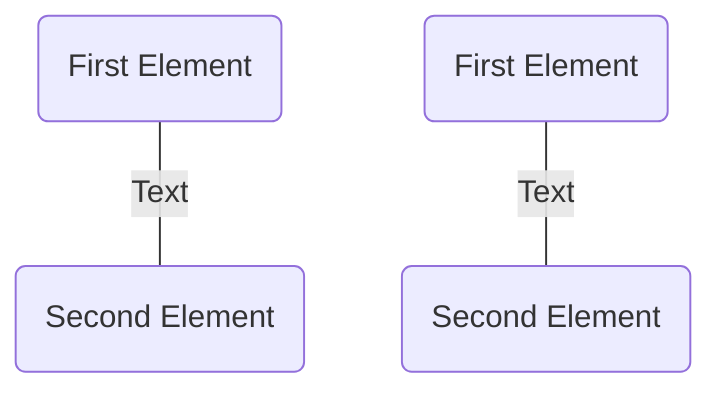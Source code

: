 flowchart
    _1_from(First Element)-- Text ---_1_to(Second Element)
%% Another Solution
    _2_from(First Element)---|Text|_2_to(Second Element)